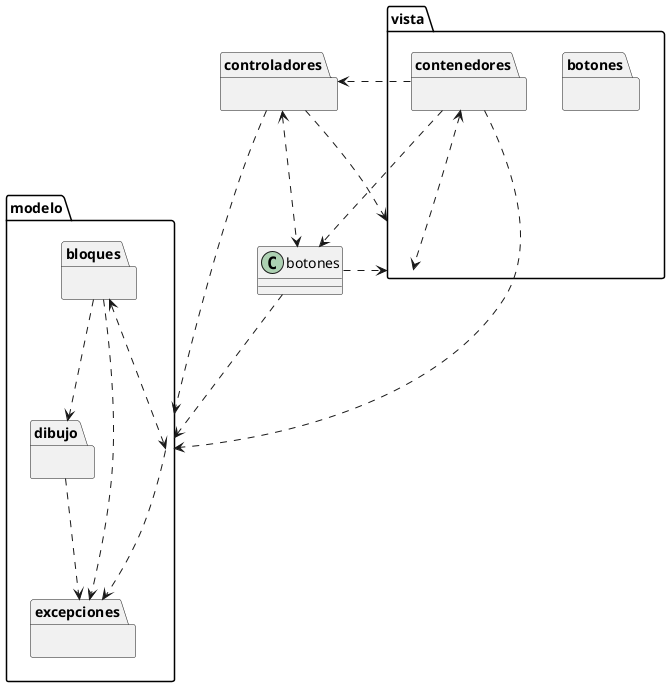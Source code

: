 @startuml

package controladores{}
controladores ...> modelo
controladores <...> botones
controladores ...> vista

package modelo{
    package bloques{}
    package dibujo{}
    package excepciones{}
}
bloques ...> excepciones
bloques ...> dibujo
bloques <...> modelo
dibujo ...> excepciones
modelo ...> excepciones

package vista{
    package botones{}
    package contenedores{}
}
botones ...> modelo
botones ...> vista
contenedores ...> botones
contenedores ...> modelo
contenedores ...> controladores
contenedores <...> vista

@enduml